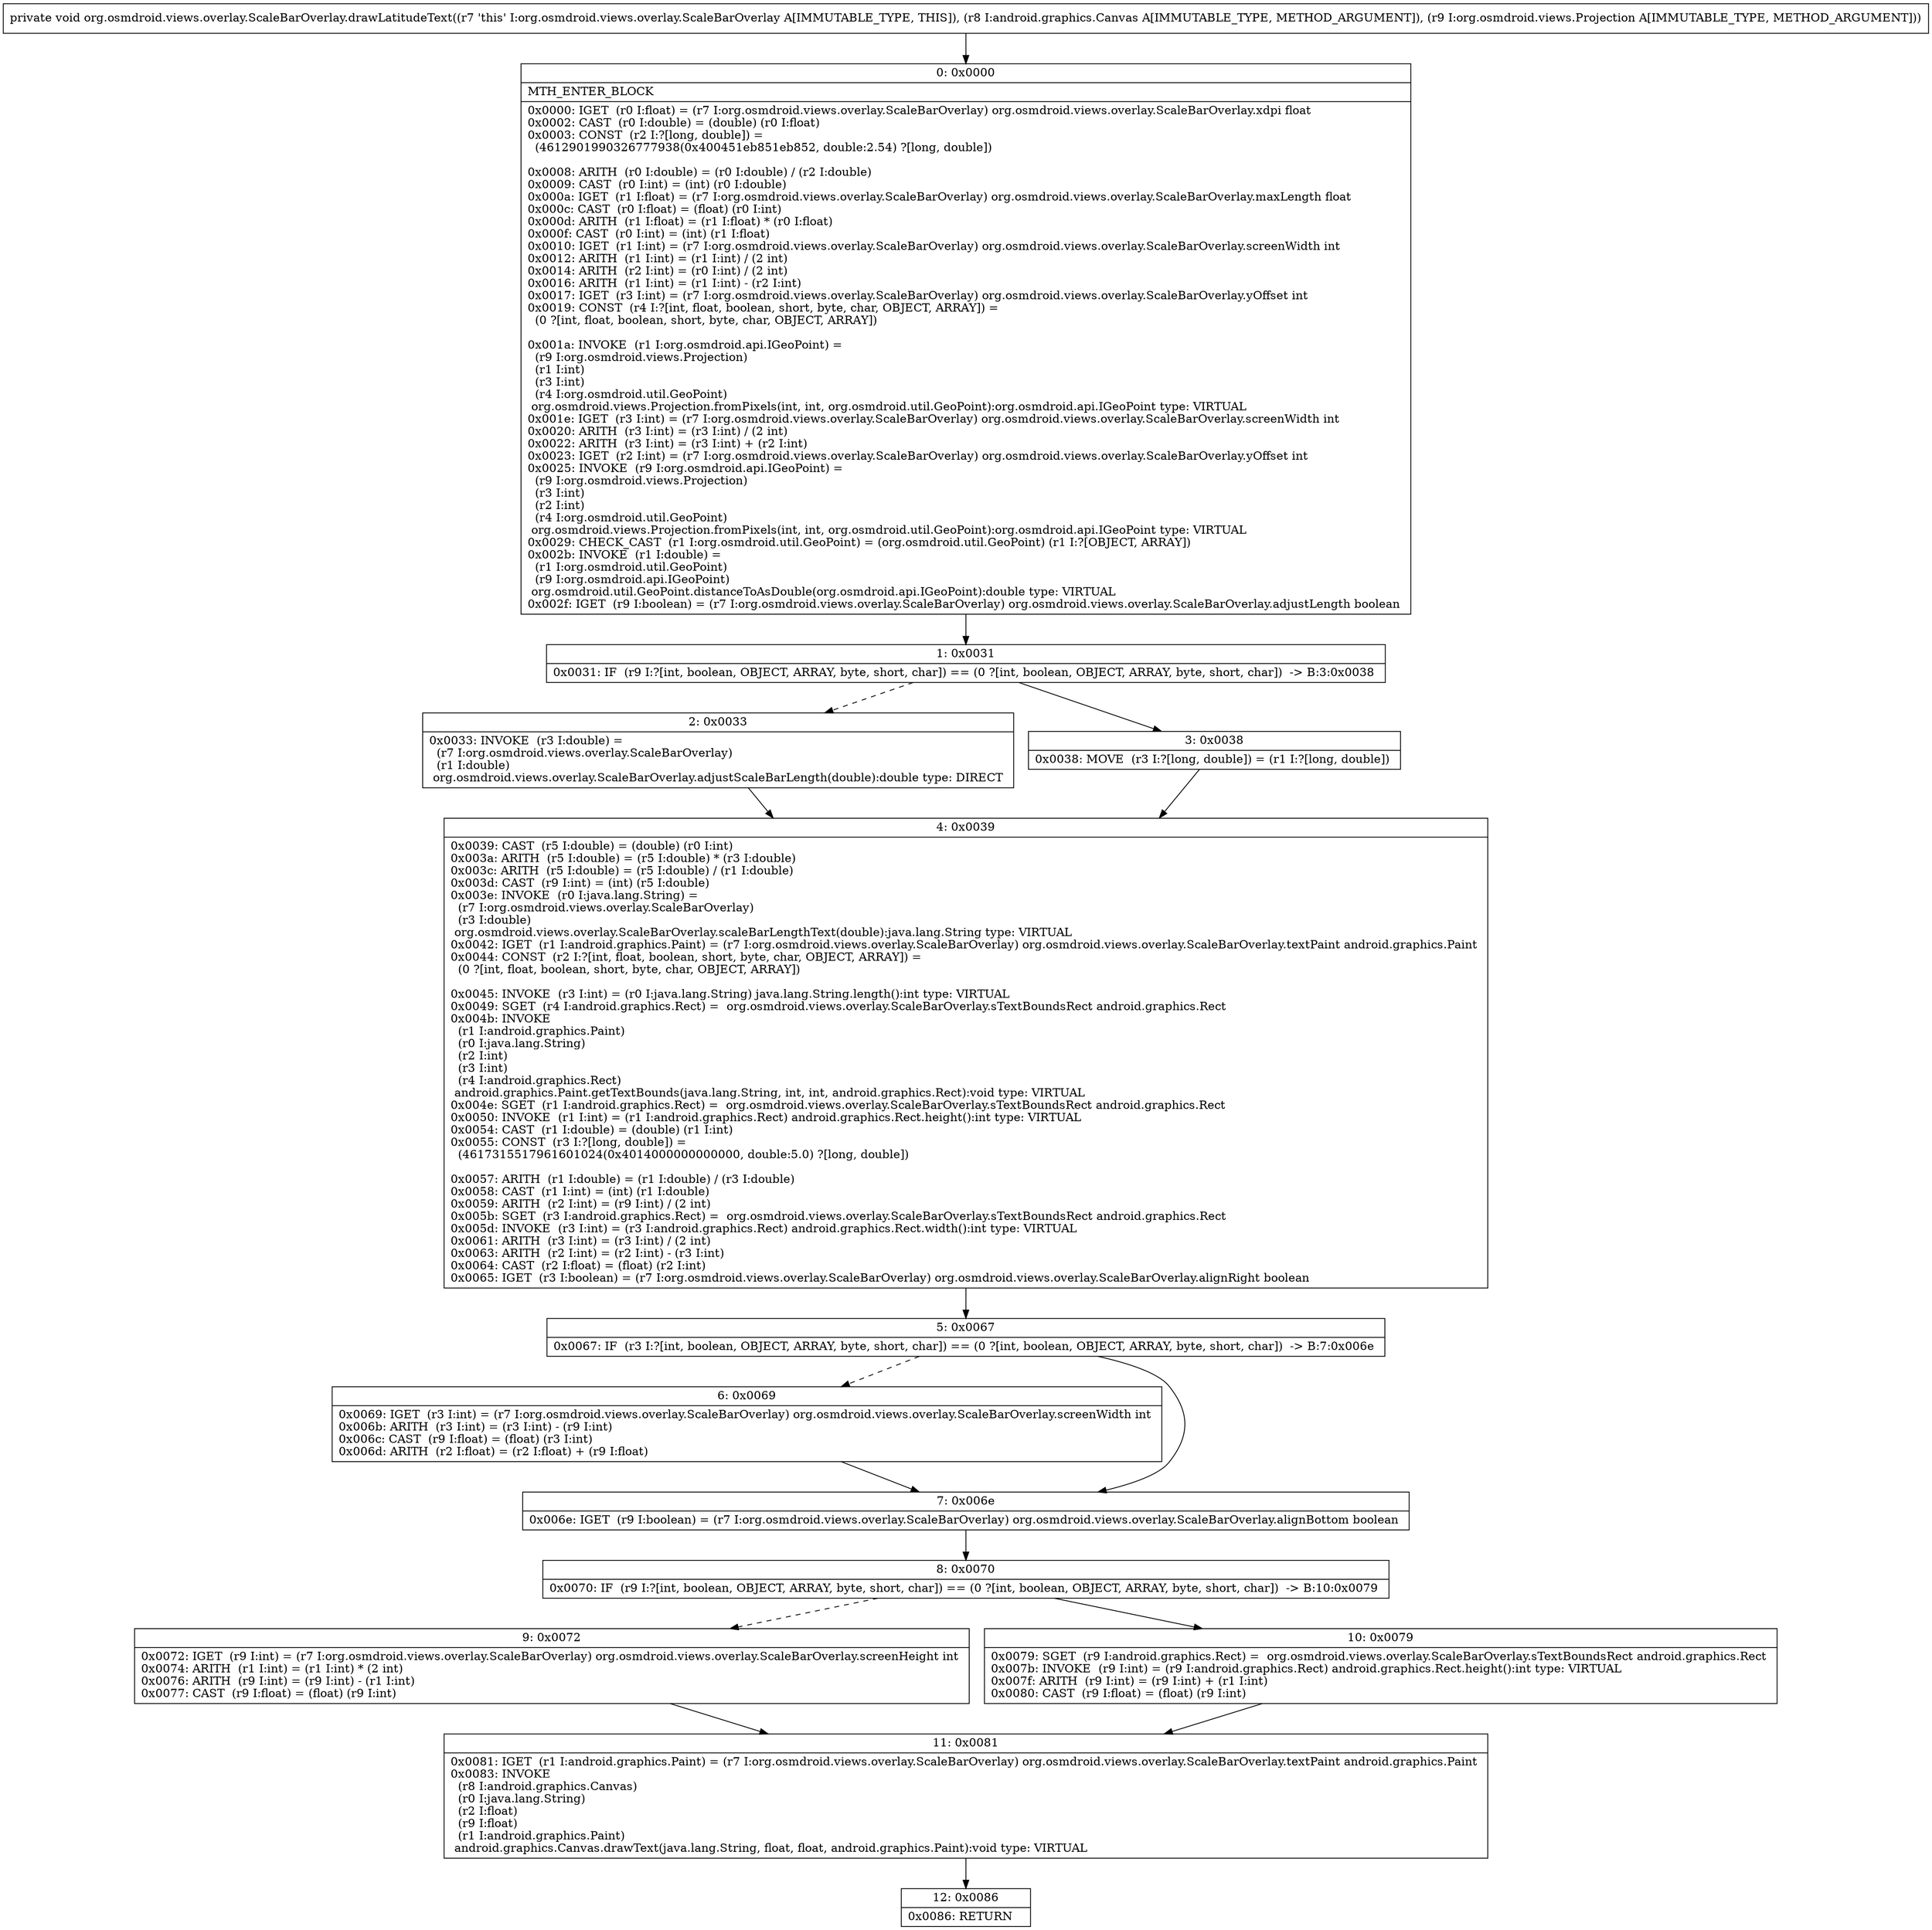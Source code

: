 digraph "CFG fororg.osmdroid.views.overlay.ScaleBarOverlay.drawLatitudeText(Landroid\/graphics\/Canvas;Lorg\/osmdroid\/views\/Projection;)V" {
Node_0 [shape=record,label="{0\:\ 0x0000|MTH_ENTER_BLOCK\l|0x0000: IGET  (r0 I:float) = (r7 I:org.osmdroid.views.overlay.ScaleBarOverlay) org.osmdroid.views.overlay.ScaleBarOverlay.xdpi float \l0x0002: CAST  (r0 I:double) = (double) (r0 I:float) \l0x0003: CONST  (r2 I:?[long, double]) = \l  (4612901990326777938(0x400451eb851eb852, double:2.54) ?[long, double])\l \l0x0008: ARITH  (r0 I:double) = (r0 I:double) \/ (r2 I:double) \l0x0009: CAST  (r0 I:int) = (int) (r0 I:double) \l0x000a: IGET  (r1 I:float) = (r7 I:org.osmdroid.views.overlay.ScaleBarOverlay) org.osmdroid.views.overlay.ScaleBarOverlay.maxLength float \l0x000c: CAST  (r0 I:float) = (float) (r0 I:int) \l0x000d: ARITH  (r1 I:float) = (r1 I:float) * (r0 I:float) \l0x000f: CAST  (r0 I:int) = (int) (r1 I:float) \l0x0010: IGET  (r1 I:int) = (r7 I:org.osmdroid.views.overlay.ScaleBarOverlay) org.osmdroid.views.overlay.ScaleBarOverlay.screenWidth int \l0x0012: ARITH  (r1 I:int) = (r1 I:int) \/ (2 int) \l0x0014: ARITH  (r2 I:int) = (r0 I:int) \/ (2 int) \l0x0016: ARITH  (r1 I:int) = (r1 I:int) \- (r2 I:int) \l0x0017: IGET  (r3 I:int) = (r7 I:org.osmdroid.views.overlay.ScaleBarOverlay) org.osmdroid.views.overlay.ScaleBarOverlay.yOffset int \l0x0019: CONST  (r4 I:?[int, float, boolean, short, byte, char, OBJECT, ARRAY]) = \l  (0 ?[int, float, boolean, short, byte, char, OBJECT, ARRAY])\l \l0x001a: INVOKE  (r1 I:org.osmdroid.api.IGeoPoint) = \l  (r9 I:org.osmdroid.views.Projection)\l  (r1 I:int)\l  (r3 I:int)\l  (r4 I:org.osmdroid.util.GeoPoint)\l org.osmdroid.views.Projection.fromPixels(int, int, org.osmdroid.util.GeoPoint):org.osmdroid.api.IGeoPoint type: VIRTUAL \l0x001e: IGET  (r3 I:int) = (r7 I:org.osmdroid.views.overlay.ScaleBarOverlay) org.osmdroid.views.overlay.ScaleBarOverlay.screenWidth int \l0x0020: ARITH  (r3 I:int) = (r3 I:int) \/ (2 int) \l0x0022: ARITH  (r3 I:int) = (r3 I:int) + (r2 I:int) \l0x0023: IGET  (r2 I:int) = (r7 I:org.osmdroid.views.overlay.ScaleBarOverlay) org.osmdroid.views.overlay.ScaleBarOverlay.yOffset int \l0x0025: INVOKE  (r9 I:org.osmdroid.api.IGeoPoint) = \l  (r9 I:org.osmdroid.views.Projection)\l  (r3 I:int)\l  (r2 I:int)\l  (r4 I:org.osmdroid.util.GeoPoint)\l org.osmdroid.views.Projection.fromPixels(int, int, org.osmdroid.util.GeoPoint):org.osmdroid.api.IGeoPoint type: VIRTUAL \l0x0029: CHECK_CAST  (r1 I:org.osmdroid.util.GeoPoint) = (org.osmdroid.util.GeoPoint) (r1 I:?[OBJECT, ARRAY]) \l0x002b: INVOKE  (r1 I:double) = \l  (r1 I:org.osmdroid.util.GeoPoint)\l  (r9 I:org.osmdroid.api.IGeoPoint)\l org.osmdroid.util.GeoPoint.distanceToAsDouble(org.osmdroid.api.IGeoPoint):double type: VIRTUAL \l0x002f: IGET  (r9 I:boolean) = (r7 I:org.osmdroid.views.overlay.ScaleBarOverlay) org.osmdroid.views.overlay.ScaleBarOverlay.adjustLength boolean \l}"];
Node_1 [shape=record,label="{1\:\ 0x0031|0x0031: IF  (r9 I:?[int, boolean, OBJECT, ARRAY, byte, short, char]) == (0 ?[int, boolean, OBJECT, ARRAY, byte, short, char])  \-\> B:3:0x0038 \l}"];
Node_2 [shape=record,label="{2\:\ 0x0033|0x0033: INVOKE  (r3 I:double) = \l  (r7 I:org.osmdroid.views.overlay.ScaleBarOverlay)\l  (r1 I:double)\l org.osmdroid.views.overlay.ScaleBarOverlay.adjustScaleBarLength(double):double type: DIRECT \l}"];
Node_3 [shape=record,label="{3\:\ 0x0038|0x0038: MOVE  (r3 I:?[long, double]) = (r1 I:?[long, double]) \l}"];
Node_4 [shape=record,label="{4\:\ 0x0039|0x0039: CAST  (r5 I:double) = (double) (r0 I:int) \l0x003a: ARITH  (r5 I:double) = (r5 I:double) * (r3 I:double) \l0x003c: ARITH  (r5 I:double) = (r5 I:double) \/ (r1 I:double) \l0x003d: CAST  (r9 I:int) = (int) (r5 I:double) \l0x003e: INVOKE  (r0 I:java.lang.String) = \l  (r7 I:org.osmdroid.views.overlay.ScaleBarOverlay)\l  (r3 I:double)\l org.osmdroid.views.overlay.ScaleBarOverlay.scaleBarLengthText(double):java.lang.String type: VIRTUAL \l0x0042: IGET  (r1 I:android.graphics.Paint) = (r7 I:org.osmdroid.views.overlay.ScaleBarOverlay) org.osmdroid.views.overlay.ScaleBarOverlay.textPaint android.graphics.Paint \l0x0044: CONST  (r2 I:?[int, float, boolean, short, byte, char, OBJECT, ARRAY]) = \l  (0 ?[int, float, boolean, short, byte, char, OBJECT, ARRAY])\l \l0x0045: INVOKE  (r3 I:int) = (r0 I:java.lang.String) java.lang.String.length():int type: VIRTUAL \l0x0049: SGET  (r4 I:android.graphics.Rect) =  org.osmdroid.views.overlay.ScaleBarOverlay.sTextBoundsRect android.graphics.Rect \l0x004b: INVOKE  \l  (r1 I:android.graphics.Paint)\l  (r0 I:java.lang.String)\l  (r2 I:int)\l  (r3 I:int)\l  (r4 I:android.graphics.Rect)\l android.graphics.Paint.getTextBounds(java.lang.String, int, int, android.graphics.Rect):void type: VIRTUAL \l0x004e: SGET  (r1 I:android.graphics.Rect) =  org.osmdroid.views.overlay.ScaleBarOverlay.sTextBoundsRect android.graphics.Rect \l0x0050: INVOKE  (r1 I:int) = (r1 I:android.graphics.Rect) android.graphics.Rect.height():int type: VIRTUAL \l0x0054: CAST  (r1 I:double) = (double) (r1 I:int) \l0x0055: CONST  (r3 I:?[long, double]) = \l  (4617315517961601024(0x4014000000000000, double:5.0) ?[long, double])\l \l0x0057: ARITH  (r1 I:double) = (r1 I:double) \/ (r3 I:double) \l0x0058: CAST  (r1 I:int) = (int) (r1 I:double) \l0x0059: ARITH  (r2 I:int) = (r9 I:int) \/ (2 int) \l0x005b: SGET  (r3 I:android.graphics.Rect) =  org.osmdroid.views.overlay.ScaleBarOverlay.sTextBoundsRect android.graphics.Rect \l0x005d: INVOKE  (r3 I:int) = (r3 I:android.graphics.Rect) android.graphics.Rect.width():int type: VIRTUAL \l0x0061: ARITH  (r3 I:int) = (r3 I:int) \/ (2 int) \l0x0063: ARITH  (r2 I:int) = (r2 I:int) \- (r3 I:int) \l0x0064: CAST  (r2 I:float) = (float) (r2 I:int) \l0x0065: IGET  (r3 I:boolean) = (r7 I:org.osmdroid.views.overlay.ScaleBarOverlay) org.osmdroid.views.overlay.ScaleBarOverlay.alignRight boolean \l}"];
Node_5 [shape=record,label="{5\:\ 0x0067|0x0067: IF  (r3 I:?[int, boolean, OBJECT, ARRAY, byte, short, char]) == (0 ?[int, boolean, OBJECT, ARRAY, byte, short, char])  \-\> B:7:0x006e \l}"];
Node_6 [shape=record,label="{6\:\ 0x0069|0x0069: IGET  (r3 I:int) = (r7 I:org.osmdroid.views.overlay.ScaleBarOverlay) org.osmdroid.views.overlay.ScaleBarOverlay.screenWidth int \l0x006b: ARITH  (r3 I:int) = (r3 I:int) \- (r9 I:int) \l0x006c: CAST  (r9 I:float) = (float) (r3 I:int) \l0x006d: ARITH  (r2 I:float) = (r2 I:float) + (r9 I:float) \l}"];
Node_7 [shape=record,label="{7\:\ 0x006e|0x006e: IGET  (r9 I:boolean) = (r7 I:org.osmdroid.views.overlay.ScaleBarOverlay) org.osmdroid.views.overlay.ScaleBarOverlay.alignBottom boolean \l}"];
Node_8 [shape=record,label="{8\:\ 0x0070|0x0070: IF  (r9 I:?[int, boolean, OBJECT, ARRAY, byte, short, char]) == (0 ?[int, boolean, OBJECT, ARRAY, byte, short, char])  \-\> B:10:0x0079 \l}"];
Node_9 [shape=record,label="{9\:\ 0x0072|0x0072: IGET  (r9 I:int) = (r7 I:org.osmdroid.views.overlay.ScaleBarOverlay) org.osmdroid.views.overlay.ScaleBarOverlay.screenHeight int \l0x0074: ARITH  (r1 I:int) = (r1 I:int) * (2 int) \l0x0076: ARITH  (r9 I:int) = (r9 I:int) \- (r1 I:int) \l0x0077: CAST  (r9 I:float) = (float) (r9 I:int) \l}"];
Node_10 [shape=record,label="{10\:\ 0x0079|0x0079: SGET  (r9 I:android.graphics.Rect) =  org.osmdroid.views.overlay.ScaleBarOverlay.sTextBoundsRect android.graphics.Rect \l0x007b: INVOKE  (r9 I:int) = (r9 I:android.graphics.Rect) android.graphics.Rect.height():int type: VIRTUAL \l0x007f: ARITH  (r9 I:int) = (r9 I:int) + (r1 I:int) \l0x0080: CAST  (r9 I:float) = (float) (r9 I:int) \l}"];
Node_11 [shape=record,label="{11\:\ 0x0081|0x0081: IGET  (r1 I:android.graphics.Paint) = (r7 I:org.osmdroid.views.overlay.ScaleBarOverlay) org.osmdroid.views.overlay.ScaleBarOverlay.textPaint android.graphics.Paint \l0x0083: INVOKE  \l  (r8 I:android.graphics.Canvas)\l  (r0 I:java.lang.String)\l  (r2 I:float)\l  (r9 I:float)\l  (r1 I:android.graphics.Paint)\l android.graphics.Canvas.drawText(java.lang.String, float, float, android.graphics.Paint):void type: VIRTUAL \l}"];
Node_12 [shape=record,label="{12\:\ 0x0086|0x0086: RETURN   \l}"];
MethodNode[shape=record,label="{private void org.osmdroid.views.overlay.ScaleBarOverlay.drawLatitudeText((r7 'this' I:org.osmdroid.views.overlay.ScaleBarOverlay A[IMMUTABLE_TYPE, THIS]), (r8 I:android.graphics.Canvas A[IMMUTABLE_TYPE, METHOD_ARGUMENT]), (r9 I:org.osmdroid.views.Projection A[IMMUTABLE_TYPE, METHOD_ARGUMENT])) }"];
MethodNode -> Node_0;
Node_0 -> Node_1;
Node_1 -> Node_2[style=dashed];
Node_1 -> Node_3;
Node_2 -> Node_4;
Node_3 -> Node_4;
Node_4 -> Node_5;
Node_5 -> Node_6[style=dashed];
Node_5 -> Node_7;
Node_6 -> Node_7;
Node_7 -> Node_8;
Node_8 -> Node_9[style=dashed];
Node_8 -> Node_10;
Node_9 -> Node_11;
Node_10 -> Node_11;
Node_11 -> Node_12;
}

